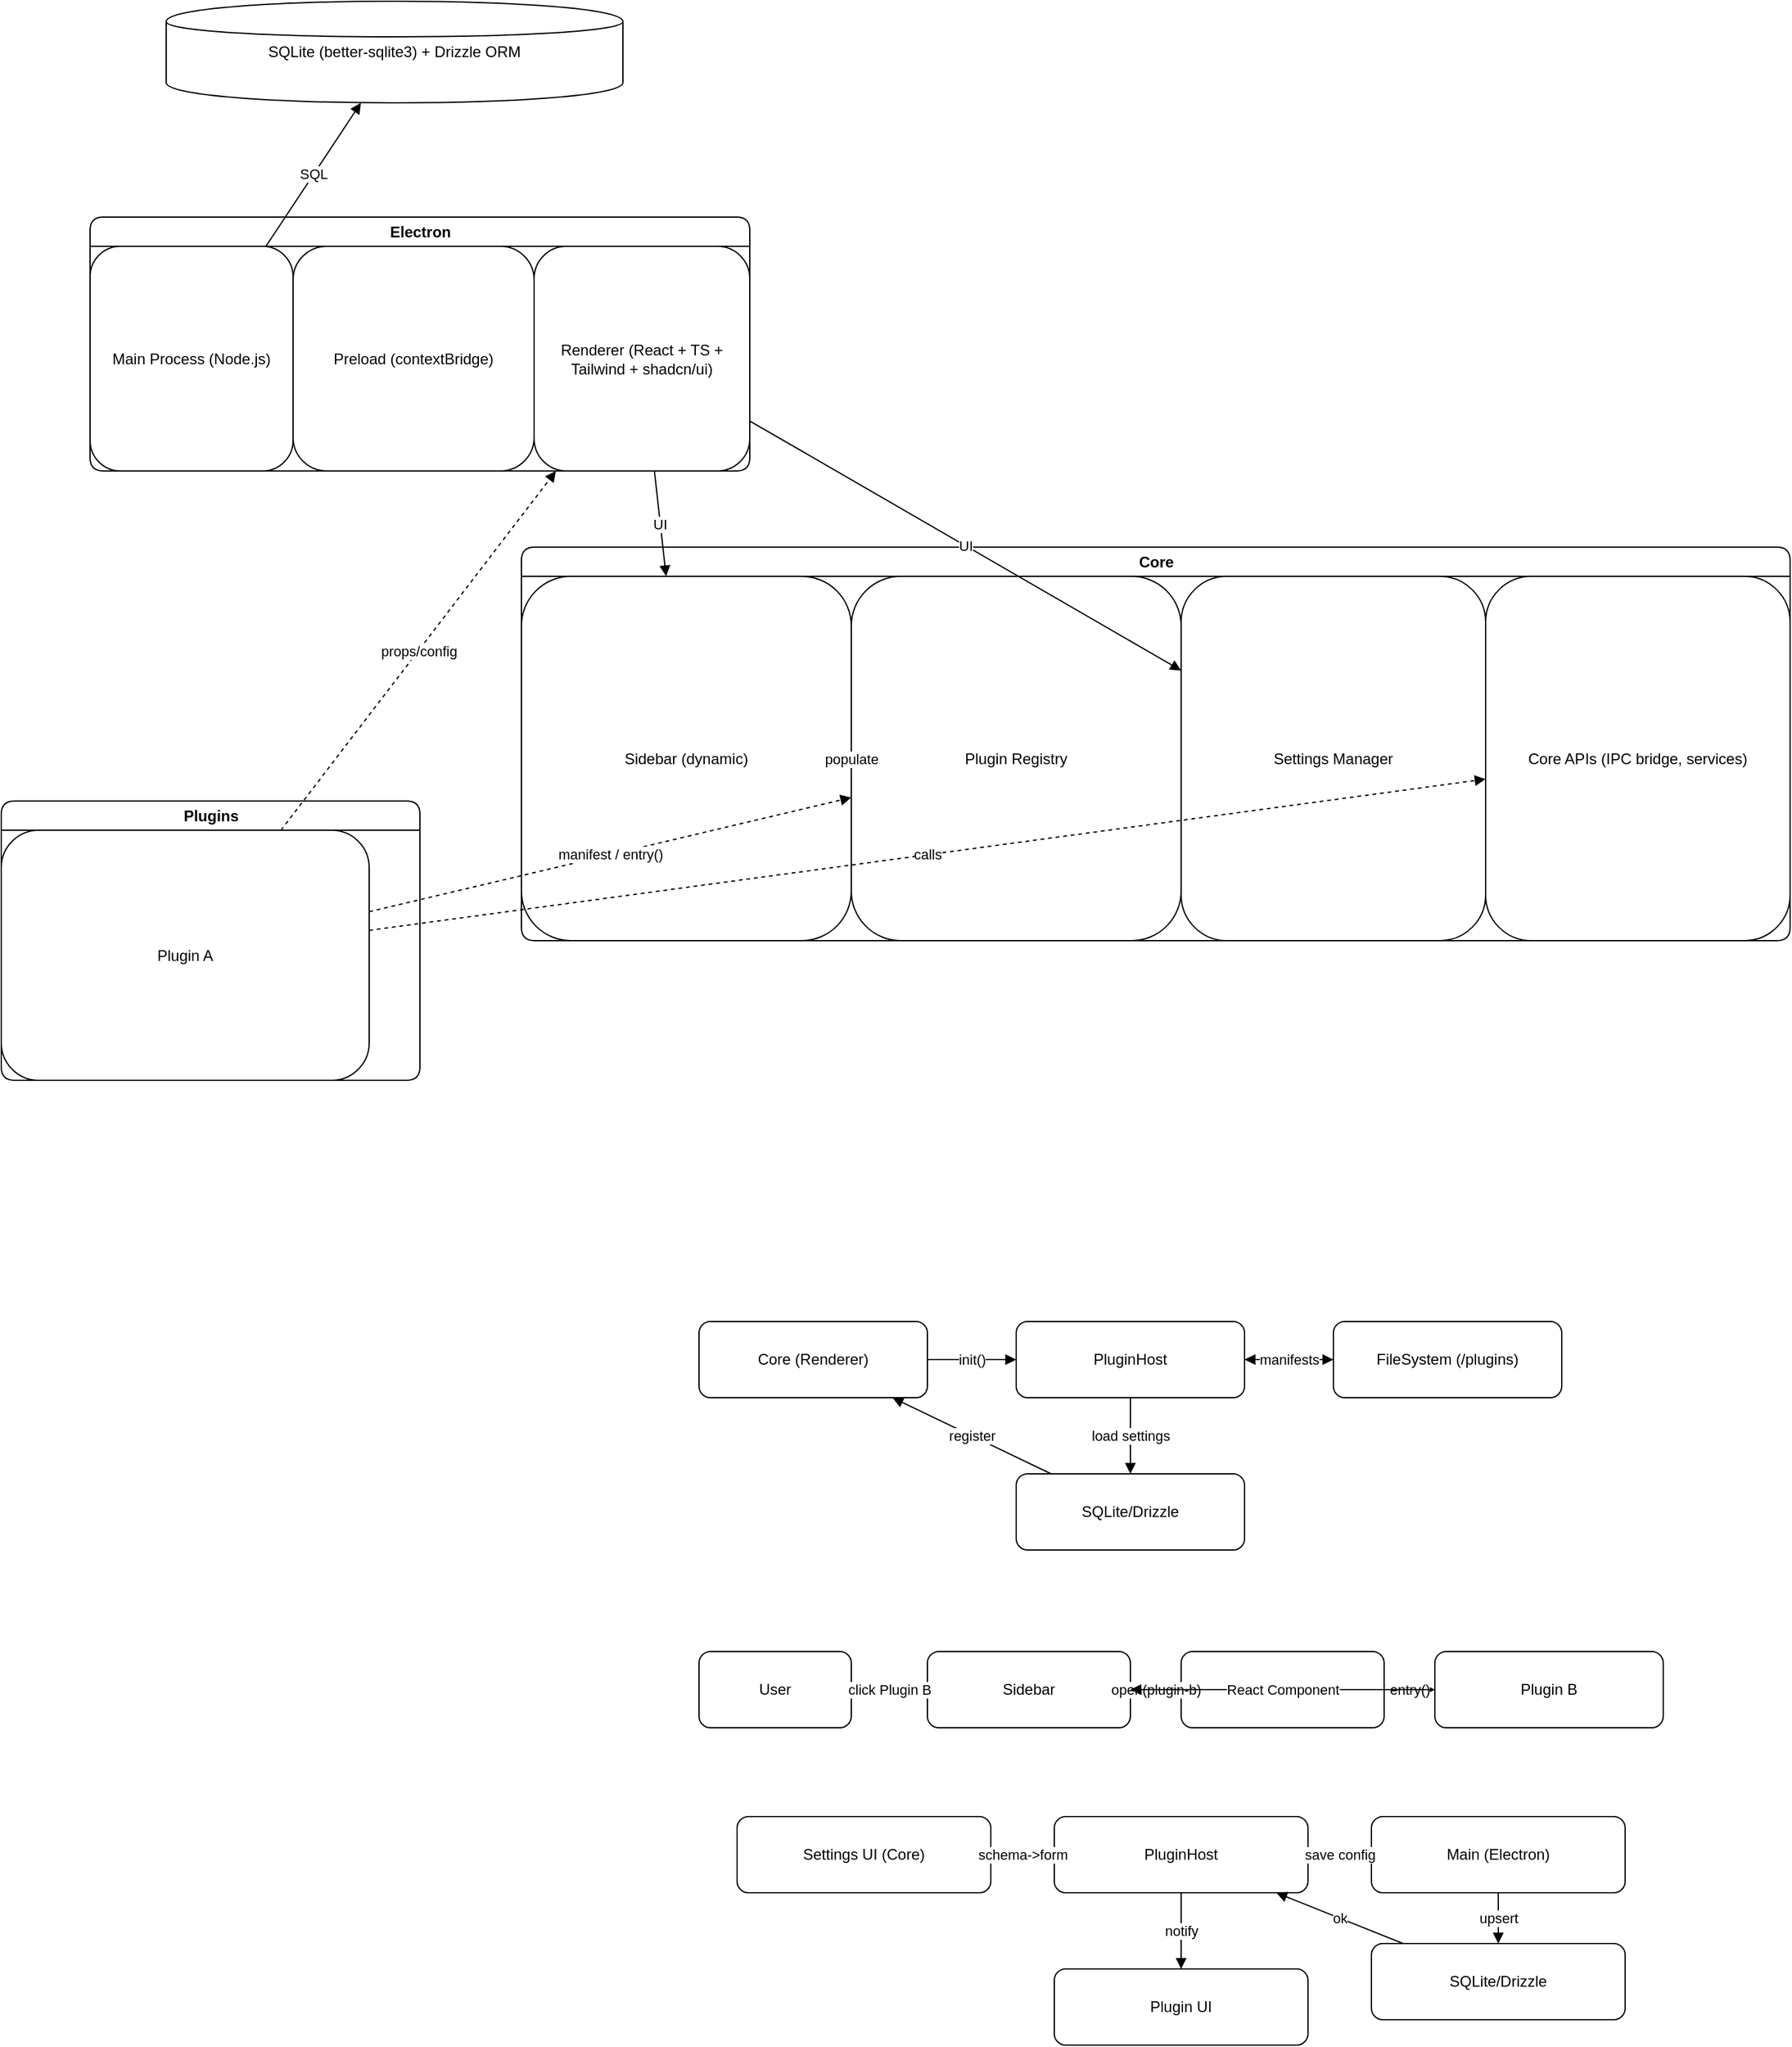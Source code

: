 <mxfile version="28.2.5">
  <diagram id="core-plugins" name="Architecture">
    <mxGraphModel dx="948" dy="1906" grid="1" gridSize="10" guides="1" tooltips="1" connect="1" arrows="1" fold="1" page="1" pageScale="1" pageWidth="1920" pageHeight="1080" math="0" shadow="0">
      <root>
        <mxCell id="0" />
        <mxCell id="1" parent="0" />
        <mxCell id="core" value="Core" style="swimlane;rounded=1;html=1;childLayout=stackLayout;horizontal=1;resizeLast=0;" parent="1" vertex="1">
          <mxGeometry x="460" y="-30" width="1000" height="310" as="geometry" />
        </mxCell>
        <mxCell id="sidebar" value="Sidebar (dynamic)" style="shape=rectangle;rounded=1;whiteSpace=wrap;html=1;" parent="core" vertex="1">
          <mxGeometry y="23" width="260" height="287" as="geometry" />
        </mxCell>
        <mxCell id="registry" value="Plugin Registry" style="shape=rectangle;rounded=1;whiteSpace=wrap;html=1;" parent="core" vertex="1">
          <mxGeometry x="260" y="23" width="260" height="287" as="geometry" />
        </mxCell>
        <mxCell id="settings" value="Settings Manager" style="shape=rectangle;rounded=1;whiteSpace=wrap;html=1;" parent="core" vertex="1">
          <mxGeometry x="520" y="23" width="240" height="287" as="geometry" />
        </mxCell>
        <mxCell id="apis" value="Core APIs (IPC bridge, services)" style="shape=rectangle;rounded=1;whiteSpace=wrap;html=1;" parent="core" vertex="1">
          <mxGeometry x="760" y="23" width="240" height="287" as="geometry" />
        </mxCell>
        <mxCell id="e6" value="populate" style="endArrow=block;html=1;rounded=1;" parent="core" source="registry" target="sidebar" edge="1">
          <mxGeometry relative="1" as="geometry" />
        </mxCell>
        <mxCell id="electron" value="Electron" style="swimlane;rounded=1;html=1;childLayout=stackLayout;horizontal=1;resizeLast=0;" parent="1" vertex="1">
          <mxGeometry x="120" y="-290" width="520" height="200" as="geometry" />
        </mxCell>
        <mxCell id="e1" value="renderer ↔ preload" style="endArrow=block;startArrow=oval;html=1;rounded=1;" parent="electron" source="renderer" target="preload" edge="1">
          <mxGeometry relative="1" as="geometry" />
        </mxCell>
        <mxCell id="e2" value="IPC" style="endArrow=block;html=1;rounded=1;" parent="electron" source="preload" target="main" edge="1">
          <mxGeometry relative="1" as="geometry" />
        </mxCell>
        <mxCell id="main" value="Main Process (Node.js)" style="shape=rectangle;rounded=1;whiteSpace=wrap;html=1;" parent="electron" vertex="1">
          <mxGeometry y="23" width="160" height="177" as="geometry" />
        </mxCell>
        <mxCell id="preload" value="Preload (contextBridge)" style="shape=rectangle;rounded=1;whiteSpace=wrap;html=1;" parent="electron" vertex="1">
          <mxGeometry x="160" y="23" width="190" height="177" as="geometry" />
        </mxCell>
        <mxCell id="renderer" value="Renderer (React + TS + Tailwind + shadcn/ui)" style="shape=rectangle;rounded=1;whiteSpace=wrap;html=1;" parent="electron" vertex="1">
          <mxGeometry x="350" y="23" width="170" height="177" as="geometry" />
        </mxCell>
        <mxCell id="plugins" value="Plugins" style="swimlane;rounded=1;html=1;childLayout=stackLayout;horizontal=1;resizeLast=0;" parent="1" vertex="1">
          <mxGeometry x="50" y="170" width="330" height="220" as="geometry" />
        </mxCell>
        <mxCell id="pluginA" value="Plugin A" style="shape=rectangle;rounded=1;whiteSpace=wrap;html=1;fillColor=default;" parent="plugins" vertex="1">
          <mxGeometry y="23" width="290" height="197" as="geometry" />
        </mxCell>
        <mxCell id="db" value="SQLite (better-sqlite3) + Drizzle ORM" style="shape=cylinder;whiteSpace=wrap;html=1;rounded=1;" parent="1" vertex="1">
          <mxGeometry x="180" y="-460" width="360" height="80" as="geometry" />
        </mxCell>
        <mxCell id="e3" value="SQL" style="endArrow=block;html=1;rounded=1;" parent="1" source="main" target="db" edge="1">
          <mxGeometry relative="1" as="geometry" />
        </mxCell>
        <mxCell id="e4" value="UI" style="endArrow=block;html=1;rounded=1;" parent="1" source="renderer" target="sidebar" edge="1">
          <mxGeometry relative="1" as="geometry" />
        </mxCell>
        <mxCell id="e5" value="UI" style="endArrow=block;html=1;rounded=1;" parent="1" source="renderer" target="settings" edge="1">
          <mxGeometry relative="1" as="geometry" />
        </mxCell>
        <mxCell id="e7" value="manifest / entry()" style="dashed=1;endArrow=block;html=1;rounded=1;" parent="1" source="pluginA" target="registry" edge="1">
          <mxGeometry relative="1" as="geometry" />
        </mxCell>
        <mxCell id="e10" value="calls" style="dashed=1;endArrow=block;html=1;rounded=1;" parent="1" source="pluginA" target="apis" edge="1">
          <mxGeometry relative="1" as="geometry" />
        </mxCell>
        <mxCell id="e13" value="props/config" style="dashed=1;endArrow=block;html=1;rounded=1;" parent="1" source="pluginA" target="renderer" edge="1">
          <mxGeometry relative="1" as="geometry" />
        </mxCell>
        <mxCell id="ByCqQOenG97rDDknlfxG-32" value="Core (Renderer)" style="shape=rectangle;rounded=1;whiteSpace=wrap;html=1;" vertex="1" parent="1">
          <mxGeometry x="600" y="580" width="180" height="60" as="geometry" />
        </mxCell>
        <mxCell id="ByCqQOenG97rDDknlfxG-33" value="PluginHost" style="shape=rectangle;rounded=1;whiteSpace=wrap;html=1;" vertex="1" parent="1">
          <mxGeometry x="850" y="580" width="180" height="60" as="geometry" />
        </mxCell>
        <mxCell id="ByCqQOenG97rDDknlfxG-34" value="FileSystem (/plugins)" style="shape=rectangle;rounded=1;whiteSpace=wrap;html=1;" vertex="1" parent="1">
          <mxGeometry x="1100" y="580" width="180" height="60" as="geometry" />
        </mxCell>
        <mxCell id="ByCqQOenG97rDDknlfxG-35" value="SQLite/Drizzle" style="shape=rectangle;rounded=1;whiteSpace=wrap;html=1;" vertex="1" parent="1">
          <mxGeometry x="850" y="700" width="180" height="60" as="geometry" />
        </mxCell>
        <mxCell id="ByCqQOenG97rDDknlfxG-36" value="init()" style="endArrow=block;html=1;rounded=1;" edge="1" parent="1" source="ByCqQOenG97rDDknlfxG-32" target="ByCqQOenG97rDDknlfxG-33">
          <mxGeometry relative="1" as="geometry" />
        </mxCell>
        <mxCell id="ByCqQOenG97rDDknlfxG-37" value="scan" style="endArrow=block;html=1;rounded=1;" edge="1" parent="1" source="ByCqQOenG97rDDknlfxG-33" target="ByCqQOenG97rDDknlfxG-34">
          <mxGeometry relative="1" as="geometry" />
        </mxCell>
        <mxCell id="ByCqQOenG97rDDknlfxG-38" value="manifests" style="endArrow=block;html=1;rounded=1;" edge="1" parent="1" source="ByCqQOenG97rDDknlfxG-34" target="ByCqQOenG97rDDknlfxG-33">
          <mxGeometry relative="1" as="geometry" />
        </mxCell>
        <mxCell id="ByCqQOenG97rDDknlfxG-39" value="load settings" style="endArrow=block;html=1;rounded=1;" edge="1" parent="1" source="ByCqQOenG97rDDknlfxG-33" target="ByCqQOenG97rDDknlfxG-35">
          <mxGeometry relative="1" as="geometry" />
        </mxCell>
        <mxCell id="ByCqQOenG97rDDknlfxG-40" value="register" style="endArrow=block;html=1;rounded=1;" edge="1" parent="1" source="ByCqQOenG97rDDknlfxG-35" target="ByCqQOenG97rDDknlfxG-32">
          <mxGeometry relative="1" as="geometry" />
        </mxCell>
        <mxCell id="ByCqQOenG97rDDknlfxG-41" value="User" style="shape=rectangle;rounded=1;whiteSpace=wrap;html=1;" vertex="1" parent="1">
          <mxGeometry x="600" y="840" width="120" height="60" as="geometry" />
        </mxCell>
        <mxCell id="ByCqQOenG97rDDknlfxG-42" value="Sidebar" style="shape=rectangle;rounded=1;whiteSpace=wrap;html=1;" vertex="1" parent="1">
          <mxGeometry x="780" y="840" width="160" height="60" as="geometry" />
        </mxCell>
        <mxCell id="ByCqQOenG97rDDknlfxG-43" value="PluginHost" style="shape=rectangle;rounded=1;whiteSpace=wrap;html=1;" vertex="1" parent="1">
          <mxGeometry x="980" y="840" width="160" height="60" as="geometry" />
        </mxCell>
        <mxCell id="ByCqQOenG97rDDknlfxG-44" value="Plugin B" style="shape=rectangle;rounded=1;whiteSpace=wrap;html=1;" vertex="1" parent="1">
          <mxGeometry x="1180" y="840" width="180" height="60" as="geometry" />
        </mxCell>
        <mxCell id="ByCqQOenG97rDDknlfxG-45" value="click Plugin B" style="endArrow=block;html=1;rounded=1;" edge="1" parent="1" source="ByCqQOenG97rDDknlfxG-41" target="ByCqQOenG97rDDknlfxG-42">
          <mxGeometry relative="1" as="geometry" />
        </mxCell>
        <mxCell id="ByCqQOenG97rDDknlfxG-46" value="open(plugin-b)" style="endArrow=block;html=1;rounded=1;" edge="1" parent="1" source="ByCqQOenG97rDDknlfxG-42" target="ByCqQOenG97rDDknlfxG-43">
          <mxGeometry relative="1" as="geometry" />
        </mxCell>
        <mxCell id="ByCqQOenG97rDDknlfxG-47" value="entry()" style="endArrow=block;html=1;rounded=1;" edge="1" parent="1" source="ByCqQOenG97rDDknlfxG-43" target="ByCqQOenG97rDDknlfxG-44">
          <mxGeometry relative="1" as="geometry" />
        </mxCell>
        <mxCell id="ByCqQOenG97rDDknlfxG-48" value="React Component" style="endArrow=block;html=1;rounded=1;" edge="1" parent="1" source="ByCqQOenG97rDDknlfxG-44" target="ByCqQOenG97rDDknlfxG-42">
          <mxGeometry relative="1" as="geometry" />
        </mxCell>
        <mxCell id="ByCqQOenG97rDDknlfxG-49" value="Settings UI (Core)" style="shape=rectangle;rounded=1;whiteSpace=wrap;html=1;" vertex="1" parent="1">
          <mxGeometry x="630" y="970" width="200" height="60" as="geometry" />
        </mxCell>
        <mxCell id="ByCqQOenG97rDDknlfxG-50" value="PluginHost" style="shape=rectangle;rounded=1;whiteSpace=wrap;html=1;" vertex="1" parent="1">
          <mxGeometry x="880" y="970" width="200" height="60" as="geometry" />
        </mxCell>
        <mxCell id="ByCqQOenG97rDDknlfxG-51" value="Main (Electron)" style="shape=rectangle;rounded=1;whiteSpace=wrap;html=1;" vertex="1" parent="1">
          <mxGeometry x="1130" y="970" width="200" height="60" as="geometry" />
        </mxCell>
        <mxCell id="ByCqQOenG97rDDknlfxG-52" value="SQLite/Drizzle" style="shape=rectangle;rounded=1;whiteSpace=wrap;html=1;" vertex="1" parent="1">
          <mxGeometry x="1130" y="1070" width="200" height="60" as="geometry" />
        </mxCell>
        <mxCell id="ByCqQOenG97rDDknlfxG-53" value="Plugin UI" style="shape=rectangle;rounded=1;whiteSpace=wrap;html=1;" vertex="1" parent="1">
          <mxGeometry x="880" y="1090" width="200" height="60" as="geometry" />
        </mxCell>
        <mxCell id="ByCqQOenG97rDDknlfxG-54" value="schema-&gt;form" style="endArrow=block;html=1;rounded=1;" edge="1" parent="1" source="ByCqQOenG97rDDknlfxG-49" target="ByCqQOenG97rDDknlfxG-50">
          <mxGeometry relative="1" as="geometry" />
        </mxCell>
        <mxCell id="ByCqQOenG97rDDknlfxG-55" value="save config" style="endArrow=block;html=1;rounded=1;" edge="1" parent="1" source="ByCqQOenG97rDDknlfxG-50" target="ByCqQOenG97rDDknlfxG-51">
          <mxGeometry relative="1" as="geometry" />
        </mxCell>
        <mxCell id="ByCqQOenG97rDDknlfxG-56" value="upsert" style="endArrow=block;html=1;rounded=1;" edge="1" parent="1" source="ByCqQOenG97rDDknlfxG-51" target="ByCqQOenG97rDDknlfxG-52">
          <mxGeometry relative="1" as="geometry" />
        </mxCell>
        <mxCell id="ByCqQOenG97rDDknlfxG-57" value="ok" style="endArrow=block;html=1;rounded=1;" edge="1" parent="1" source="ByCqQOenG97rDDknlfxG-52" target="ByCqQOenG97rDDknlfxG-50">
          <mxGeometry relative="1" as="geometry" />
        </mxCell>
        <mxCell id="ByCqQOenG97rDDknlfxG-58" value="notify" style="endArrow=block;html=1;rounded=1;" edge="1" parent="1" source="ByCqQOenG97rDDknlfxG-50" target="ByCqQOenG97rDDknlfxG-53">
          <mxGeometry relative="1" as="geometry" />
        </mxCell>
      </root>
    </mxGraphModel>
  </diagram>
</mxfile>
